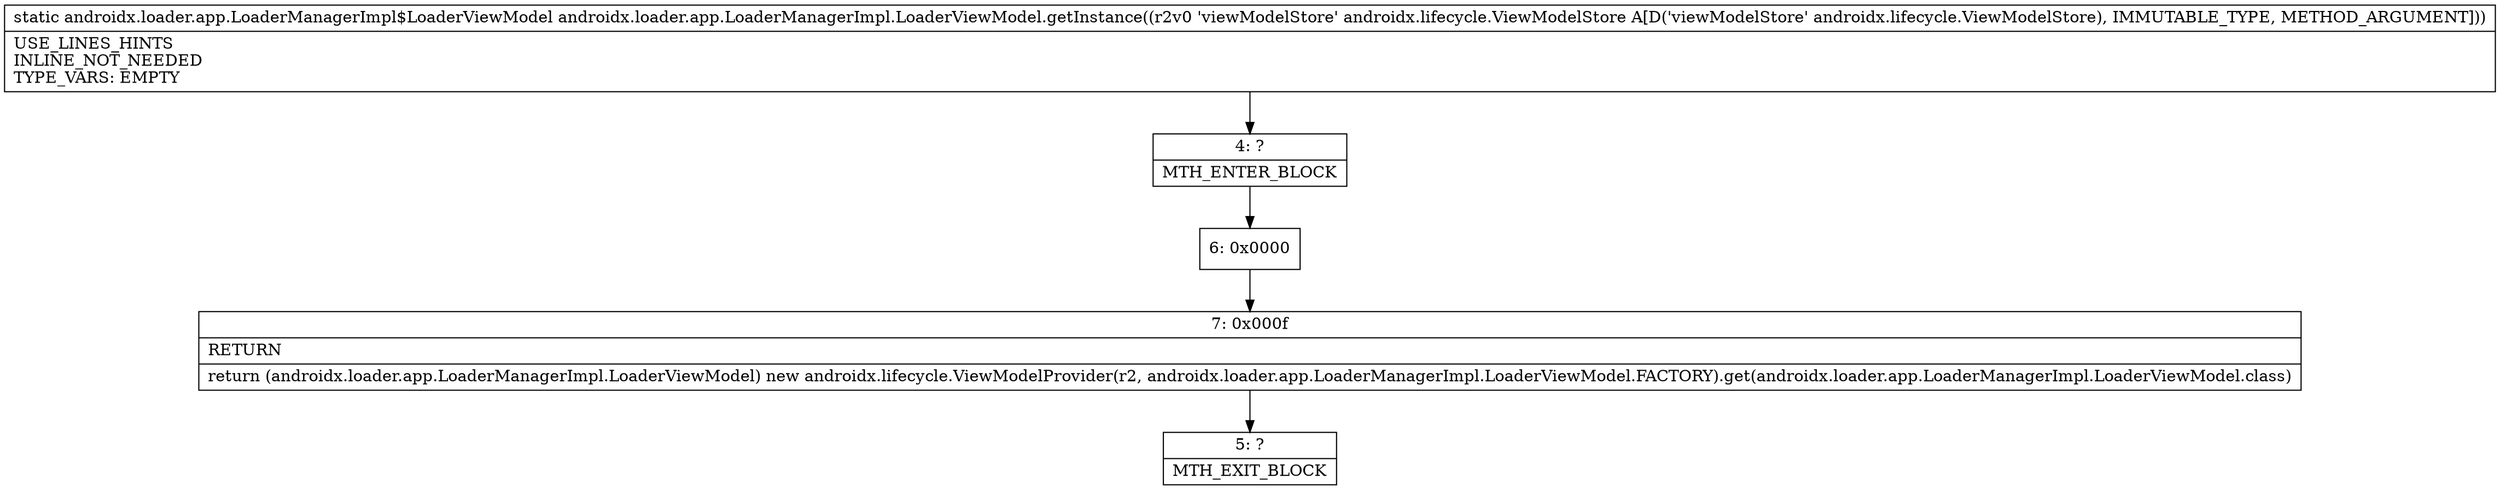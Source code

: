 digraph "CFG forandroidx.loader.app.LoaderManagerImpl.LoaderViewModel.getInstance(Landroidx\/lifecycle\/ViewModelStore;)Landroidx\/loader\/app\/LoaderManagerImpl$LoaderViewModel;" {
Node_4 [shape=record,label="{4\:\ ?|MTH_ENTER_BLOCK\l}"];
Node_6 [shape=record,label="{6\:\ 0x0000}"];
Node_7 [shape=record,label="{7\:\ 0x000f|RETURN\l|return (androidx.loader.app.LoaderManagerImpl.LoaderViewModel) new androidx.lifecycle.ViewModelProvider(r2, androidx.loader.app.LoaderManagerImpl.LoaderViewModel.FACTORY).get(androidx.loader.app.LoaderManagerImpl.LoaderViewModel.class)\l}"];
Node_5 [shape=record,label="{5\:\ ?|MTH_EXIT_BLOCK\l}"];
MethodNode[shape=record,label="{static androidx.loader.app.LoaderManagerImpl$LoaderViewModel androidx.loader.app.LoaderManagerImpl.LoaderViewModel.getInstance((r2v0 'viewModelStore' androidx.lifecycle.ViewModelStore A[D('viewModelStore' androidx.lifecycle.ViewModelStore), IMMUTABLE_TYPE, METHOD_ARGUMENT]))  | USE_LINES_HINTS\lINLINE_NOT_NEEDED\lTYPE_VARS: EMPTY\l}"];
MethodNode -> Node_4;Node_4 -> Node_6;
Node_6 -> Node_7;
Node_7 -> Node_5;
}

